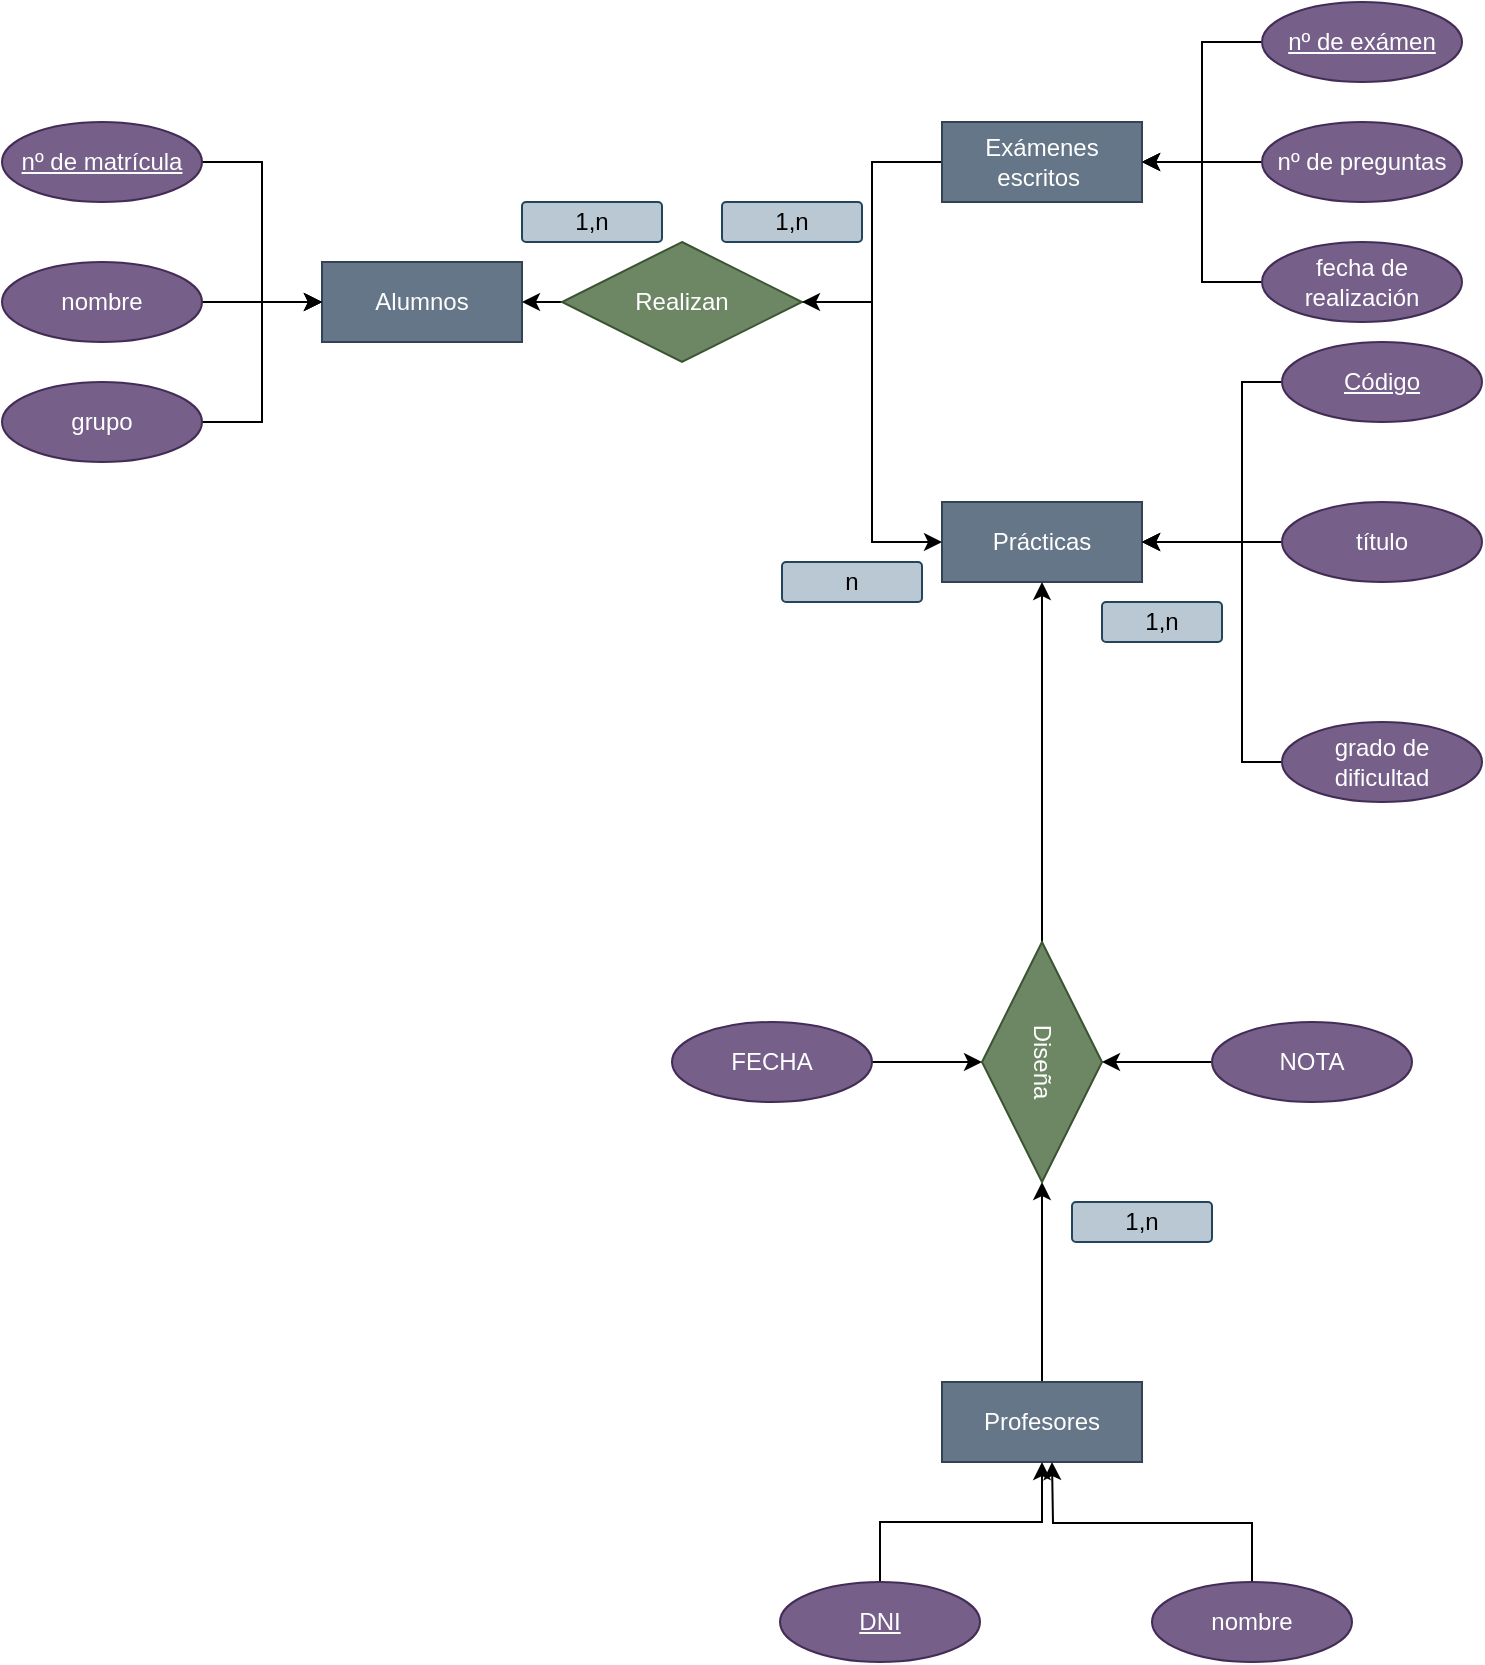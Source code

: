 <mxfile version="24.7.17">
  <diagram id="C5RBs43oDa-KdzZeNtuy" name="Page-1">
    <mxGraphModel dx="1098" dy="988" grid="1" gridSize="10" guides="1" tooltips="1" connect="1" arrows="1" fold="1" page="1" pageScale="1" pageWidth="827" pageHeight="1169" math="0" shadow="0">
      <root>
        <mxCell id="WIyWlLk6GJQsqaUBKTNV-0" />
        <mxCell id="WIyWlLk6GJQsqaUBKTNV-1" parent="WIyWlLk6GJQsqaUBKTNV-0" />
        <mxCell id="_a6ekOjmzoxdAhD_B3SQ-2" value="Alumnos" style="whiteSpace=wrap;html=1;align=center;fillColor=#647687;fontColor=#ffffff;strokeColor=#314354;" parent="WIyWlLk6GJQsqaUBKTNV-1" vertex="1">
          <mxGeometry x="170" y="290" width="100" height="40" as="geometry" />
        </mxCell>
        <mxCell id="_a6ekOjmzoxdAhD_B3SQ-18" style="edgeStyle=orthogonalEdgeStyle;rounded=0;orthogonalLoop=1;jettySize=auto;html=1;exitX=0;exitY=0.5;exitDx=0;exitDy=0;entryX=1;entryY=0.5;entryDx=0;entryDy=0;" parent="WIyWlLk6GJQsqaUBKTNV-1" source="_a6ekOjmzoxdAhD_B3SQ-3" target="_a6ekOjmzoxdAhD_B3SQ-4" edge="1">
          <mxGeometry relative="1" as="geometry" />
        </mxCell>
        <mxCell id="_a6ekOjmzoxdAhD_B3SQ-3" value="nº de exámen" style="ellipse;whiteSpace=wrap;html=1;align=center;fontStyle=4;fillColor=#76608a;fontColor=#ffffff;strokeColor=#432D57;" parent="WIyWlLk6GJQsqaUBKTNV-1" vertex="1">
          <mxGeometry x="640" y="160" width="100" height="40" as="geometry" />
        </mxCell>
        <mxCell id="_a6ekOjmzoxdAhD_B3SQ-22" style="edgeStyle=orthogonalEdgeStyle;rounded=0;orthogonalLoop=1;jettySize=auto;html=1;exitX=0;exitY=0.5;exitDx=0;exitDy=0;entryX=1;entryY=0.5;entryDx=0;entryDy=0;" parent="WIyWlLk6GJQsqaUBKTNV-1" source="_a6ekOjmzoxdAhD_B3SQ-4" target="_a6ekOjmzoxdAhD_B3SQ-21" edge="1">
          <mxGeometry relative="1" as="geometry" />
        </mxCell>
        <mxCell id="_a6ekOjmzoxdAhD_B3SQ-4" value="Exámenes escritos&amp;nbsp;" style="whiteSpace=wrap;html=1;align=center;fillColor=#647687;fontColor=#ffffff;strokeColor=#314354;" parent="WIyWlLk6GJQsqaUBKTNV-1" vertex="1">
          <mxGeometry x="480" y="220" width="100" height="40" as="geometry" />
        </mxCell>
        <mxCell id="_a6ekOjmzoxdAhD_B3SQ-5" value="Prácticas" style="whiteSpace=wrap;html=1;align=center;fillColor=#647687;fontColor=#ffffff;strokeColor=#314354;" parent="WIyWlLk6GJQsqaUBKTNV-1" vertex="1">
          <mxGeometry x="480" y="410" width="100" height="40" as="geometry" />
        </mxCell>
        <mxCell id="_a6ekOjmzoxdAhD_B3SQ-29" style="edgeStyle=orthogonalEdgeStyle;rounded=0;orthogonalLoop=1;jettySize=auto;html=1;exitX=1;exitY=0.5;exitDx=0;exitDy=0;entryX=0;entryY=0.5;entryDx=0;entryDy=0;" parent="WIyWlLk6GJQsqaUBKTNV-1" source="_a6ekOjmzoxdAhD_B3SQ-7" target="_a6ekOjmzoxdAhD_B3SQ-2" edge="1">
          <mxGeometry relative="1" as="geometry" />
        </mxCell>
        <mxCell id="_a6ekOjmzoxdAhD_B3SQ-7" value="nº de matrícula" style="ellipse;whiteSpace=wrap;html=1;align=center;fontStyle=4;fillColor=#76608a;fontColor=#ffffff;strokeColor=#432D57;" parent="WIyWlLk6GJQsqaUBKTNV-1" vertex="1">
          <mxGeometry x="10" y="220" width="100" height="40" as="geometry" />
        </mxCell>
        <mxCell id="_a6ekOjmzoxdAhD_B3SQ-35" style="edgeStyle=orthogonalEdgeStyle;rounded=0;orthogonalLoop=1;jettySize=auto;html=1;exitX=0;exitY=0.5;exitDx=0;exitDy=0;entryX=1;entryY=0.5;entryDx=0;entryDy=0;" parent="WIyWlLk6GJQsqaUBKTNV-1" source="_a6ekOjmzoxdAhD_B3SQ-8" target="_a6ekOjmzoxdAhD_B3SQ-5" edge="1">
          <mxGeometry relative="1" as="geometry">
            <Array as="points">
              <mxPoint x="630" y="350" />
              <mxPoint x="630" y="430" />
            </Array>
          </mxGeometry>
        </mxCell>
        <mxCell id="_a6ekOjmzoxdAhD_B3SQ-8" value="Código" style="ellipse;whiteSpace=wrap;html=1;align=center;fontStyle=4;fillColor=#76608a;fontColor=#ffffff;strokeColor=#432D57;" parent="WIyWlLk6GJQsqaUBKTNV-1" vertex="1">
          <mxGeometry x="650" y="330" width="100" height="40" as="geometry" />
        </mxCell>
        <mxCell id="_a6ekOjmzoxdAhD_B3SQ-59" style="edgeStyle=orthogonalEdgeStyle;rounded=0;orthogonalLoop=1;jettySize=auto;html=1;exitX=1;exitY=0.5;exitDx=0;exitDy=0;entryX=0;entryY=0.5;entryDx=0;entryDy=0;" parent="WIyWlLk6GJQsqaUBKTNV-1" source="_a6ekOjmzoxdAhD_B3SQ-10" target="_a6ekOjmzoxdAhD_B3SQ-2" edge="1">
          <mxGeometry relative="1" as="geometry" />
        </mxCell>
        <mxCell id="_a6ekOjmzoxdAhD_B3SQ-10" value="nombre" style="ellipse;whiteSpace=wrap;html=1;align=center;fillColor=#76608a;fontColor=#ffffff;strokeColor=#432D57;" parent="WIyWlLk6GJQsqaUBKTNV-1" vertex="1">
          <mxGeometry x="10" y="290" width="100" height="40" as="geometry" />
        </mxCell>
        <mxCell id="_a6ekOjmzoxdAhD_B3SQ-28" style="edgeStyle=orthogonalEdgeStyle;rounded=0;orthogonalLoop=1;jettySize=auto;html=1;exitX=1;exitY=0.5;exitDx=0;exitDy=0;entryX=0;entryY=0.5;entryDx=0;entryDy=0;" parent="WIyWlLk6GJQsqaUBKTNV-1" source="_a6ekOjmzoxdAhD_B3SQ-11" target="_a6ekOjmzoxdAhD_B3SQ-2" edge="1">
          <mxGeometry relative="1" as="geometry" />
        </mxCell>
        <mxCell id="_a6ekOjmzoxdAhD_B3SQ-11" value="grupo" style="ellipse;whiteSpace=wrap;html=1;align=center;fillColor=#76608a;fontColor=#ffffff;strokeColor=#432D57;" parent="WIyWlLk6GJQsqaUBKTNV-1" vertex="1">
          <mxGeometry x="10" y="350" width="100" height="40" as="geometry" />
        </mxCell>
        <mxCell id="_a6ekOjmzoxdAhD_B3SQ-19" style="edgeStyle=orthogonalEdgeStyle;rounded=0;orthogonalLoop=1;jettySize=auto;html=1;exitX=0;exitY=0.5;exitDx=0;exitDy=0;entryX=1;entryY=0.5;entryDx=0;entryDy=0;" parent="WIyWlLk6GJQsqaUBKTNV-1" source="_a6ekOjmzoxdAhD_B3SQ-12" target="_a6ekOjmzoxdAhD_B3SQ-4" edge="1">
          <mxGeometry relative="1" as="geometry" />
        </mxCell>
        <mxCell id="_a6ekOjmzoxdAhD_B3SQ-12" value="nº de preguntas&lt;span style=&quot;color: rgba(0, 0, 0, 0); font-family: monospace; font-size: 0px; text-align: start; text-wrap: nowrap;&quot;&gt;%3CmxGraphModel%3E%3Croot%3E%3CmxCell%20id%3D%220%22%2F%3E%3CmxCell%20id%3D%221%22%20parent%3D%220%22%2F%3E%3CmxCell%20id%3D%222%22%20value%3D%22c%26lt%3Bspan%20style%3D%26quot%3Bcolor%3A%20rgba(0%2C%200%2C%200%2C%200)%3B%20font-family%3A%20monospace%3B%20font-size%3A%200px%3B%20text-align%3A%20start%3B%20text-wrap%3A%20nowrap%3B%26quot%3B%26gt%3B%253CmxGraphModel%253E%253Croot%253E%253CmxCell%2520id%253D%25220%2522%252F%253E%253CmxCell%2520id%253D%25221%2522%2520parent%253D%25220%2522%252F%253E%253CmxCell%2520id%253D%25222%2522%2520value%253D%2522Attribute%2522%2520style%253D%2522ellipse%253BwhiteSpace%253Dwrap%253Bhtml%253D1%253Balign%253Dcenter%253BfontStyle%253D4%253B%2522%2520vertex%253D%25221%2522%2520parent%253D%25221%2522%253E%253CmxGeometry%2520x%253D%2522280%2522%2520y%253D%252280%2522%2520width%253D%2522100%2522%2520height%253D%252240%2522%2520as%253D%2522geometry%2522%252F%253E%253C%252FmxCell%253E%253C%252Froot%253E%253C%252FmxGraphModel%253%26lt%3B%2Fspan%26gt%3B%22%20style%3D%22ellipse%3BwhiteSpace%3Dwrap%3Bhtml%3D1%3Balign%3Dcenter%3B%22%20vertex%3D%221%22%20parent%3D%221%22%3E%3CmxGeometry%20x%3D%2240%22%20y%3D%22140%22%20width%3D%22100%22%20height%3D%2240%22%20as%3D%22geometry%22%2F%3E%3C%2FmxCell%3E%3C%2Froot%3E%3C%2FmxGraphModel%3E&lt;/span&gt;" style="ellipse;whiteSpace=wrap;html=1;align=center;fillColor=#76608a;fontColor=#ffffff;strokeColor=#432D57;" parent="WIyWlLk6GJQsqaUBKTNV-1" vertex="1">
          <mxGeometry x="640" y="220" width="100" height="40" as="geometry" />
        </mxCell>
        <mxCell id="_a6ekOjmzoxdAhD_B3SQ-20" style="edgeStyle=orthogonalEdgeStyle;rounded=0;orthogonalLoop=1;jettySize=auto;html=1;exitX=0;exitY=0.5;exitDx=0;exitDy=0;entryX=1;entryY=0.5;entryDx=0;entryDy=0;" parent="WIyWlLk6GJQsqaUBKTNV-1" source="_a6ekOjmzoxdAhD_B3SQ-17" target="_a6ekOjmzoxdAhD_B3SQ-4" edge="1">
          <mxGeometry relative="1" as="geometry" />
        </mxCell>
        <mxCell id="_a6ekOjmzoxdAhD_B3SQ-17" value="fecha de realización" style="ellipse;whiteSpace=wrap;html=1;align=center;fillColor=#76608a;fontColor=#ffffff;strokeColor=#432D57;" parent="WIyWlLk6GJQsqaUBKTNV-1" vertex="1">
          <mxGeometry x="640" y="280" width="100" height="40" as="geometry" />
        </mxCell>
        <mxCell id="_a6ekOjmzoxdAhD_B3SQ-25" style="edgeStyle=orthogonalEdgeStyle;rounded=0;orthogonalLoop=1;jettySize=auto;html=1;exitX=1;exitY=0.5;exitDx=0;exitDy=0;entryX=0;entryY=0.5;entryDx=0;entryDy=0;" parent="WIyWlLk6GJQsqaUBKTNV-1" source="_a6ekOjmzoxdAhD_B3SQ-21" target="_a6ekOjmzoxdAhD_B3SQ-5" edge="1">
          <mxGeometry relative="1" as="geometry" />
        </mxCell>
        <mxCell id="_a6ekOjmzoxdAhD_B3SQ-26" style="edgeStyle=orthogonalEdgeStyle;rounded=0;orthogonalLoop=1;jettySize=auto;html=1;exitX=0;exitY=0.5;exitDx=0;exitDy=0;entryX=1;entryY=0.5;entryDx=0;entryDy=0;" parent="WIyWlLk6GJQsqaUBKTNV-1" source="_a6ekOjmzoxdAhD_B3SQ-21" target="_a6ekOjmzoxdAhD_B3SQ-2" edge="1">
          <mxGeometry relative="1" as="geometry" />
        </mxCell>
        <mxCell id="_a6ekOjmzoxdAhD_B3SQ-21" value="Realizan" style="shape=rhombus;perimeter=rhombusPerimeter;whiteSpace=wrap;html=1;align=center;fillColor=#6d8764;fontColor=#ffffff;strokeColor=#3A5431;" parent="WIyWlLk6GJQsqaUBKTNV-1" vertex="1">
          <mxGeometry x="290" y="280" width="120" height="60" as="geometry" />
        </mxCell>
        <mxCell id="_a6ekOjmzoxdAhD_B3SQ-62" style="edgeStyle=orthogonalEdgeStyle;rounded=0;orthogonalLoop=1;jettySize=auto;html=1;exitX=0.5;exitY=0;exitDx=0;exitDy=0;entryX=1;entryY=0.5;entryDx=0;entryDy=0;" parent="WIyWlLk6GJQsqaUBKTNV-1" source="_a6ekOjmzoxdAhD_B3SQ-30" target="_a6ekOjmzoxdAhD_B3SQ-40" edge="1">
          <mxGeometry relative="1" as="geometry" />
        </mxCell>
        <mxCell id="_a6ekOjmzoxdAhD_B3SQ-30" value="Profesores" style="whiteSpace=wrap;html=1;align=center;fillColor=#647687;fontColor=#ffffff;strokeColor=#314354;" parent="WIyWlLk6GJQsqaUBKTNV-1" vertex="1">
          <mxGeometry x="480" y="850" width="100" height="40" as="geometry" />
        </mxCell>
        <mxCell id="_a6ekOjmzoxdAhD_B3SQ-37" style="edgeStyle=orthogonalEdgeStyle;rounded=0;orthogonalLoop=1;jettySize=auto;html=1;exitX=0;exitY=0.5;exitDx=0;exitDy=0;entryX=1;entryY=0.5;entryDx=0;entryDy=0;" parent="WIyWlLk6GJQsqaUBKTNV-1" source="_a6ekOjmzoxdAhD_B3SQ-32" target="_a6ekOjmzoxdAhD_B3SQ-5" edge="1">
          <mxGeometry relative="1" as="geometry">
            <Array as="points">
              <mxPoint x="630" y="540" />
              <mxPoint x="630" y="430" />
            </Array>
          </mxGeometry>
        </mxCell>
        <mxCell id="_a6ekOjmzoxdAhD_B3SQ-32" value="grado de dificultad" style="ellipse;whiteSpace=wrap;html=1;align=center;fillColor=#76608a;fontColor=#ffffff;strokeColor=#432D57;" parent="WIyWlLk6GJQsqaUBKTNV-1" vertex="1">
          <mxGeometry x="650" y="520" width="100" height="40" as="geometry" />
        </mxCell>
        <mxCell id="_a6ekOjmzoxdAhD_B3SQ-39" style="edgeStyle=orthogonalEdgeStyle;rounded=0;orthogonalLoop=1;jettySize=auto;html=1;exitX=0;exitY=0.5;exitDx=0;exitDy=0;entryX=1;entryY=0.5;entryDx=0;entryDy=0;" parent="WIyWlLk6GJQsqaUBKTNV-1" source="_a6ekOjmzoxdAhD_B3SQ-33" target="_a6ekOjmzoxdAhD_B3SQ-5" edge="1">
          <mxGeometry relative="1" as="geometry">
            <Array as="points">
              <mxPoint x="630" y="430" />
              <mxPoint x="630" y="430" />
            </Array>
          </mxGeometry>
        </mxCell>
        <mxCell id="_a6ekOjmzoxdAhD_B3SQ-33" value="título" style="ellipse;whiteSpace=wrap;html=1;align=center;fillColor=#76608a;fontColor=#ffffff;strokeColor=#432D57;" parent="WIyWlLk6GJQsqaUBKTNV-1" vertex="1">
          <mxGeometry x="650" y="410" width="100" height="40" as="geometry" />
        </mxCell>
        <mxCell id="_a6ekOjmzoxdAhD_B3SQ-42" style="edgeStyle=orthogonalEdgeStyle;rounded=0;orthogonalLoop=1;jettySize=auto;html=1;exitX=0;exitY=0.5;exitDx=0;exitDy=0;entryX=0.5;entryY=1;entryDx=0;entryDy=0;" parent="WIyWlLk6GJQsqaUBKTNV-1" source="_a6ekOjmzoxdAhD_B3SQ-40" target="_a6ekOjmzoxdAhD_B3SQ-5" edge="1">
          <mxGeometry relative="1" as="geometry" />
        </mxCell>
        <mxCell id="_a6ekOjmzoxdAhD_B3SQ-40" value="Diseña" style="shape=rhombus;perimeter=rhombusPerimeter;whiteSpace=wrap;html=1;align=center;rotation=90;fillColor=#6d8764;fontColor=#ffffff;strokeColor=#3A5431;" parent="WIyWlLk6GJQsqaUBKTNV-1" vertex="1">
          <mxGeometry x="470" y="660" width="120" height="60" as="geometry" />
        </mxCell>
        <mxCell id="_a6ekOjmzoxdAhD_B3SQ-47" style="edgeStyle=orthogonalEdgeStyle;rounded=0;orthogonalLoop=1;jettySize=auto;html=1;exitX=0.5;exitY=0;exitDx=0;exitDy=0;" parent="WIyWlLk6GJQsqaUBKTNV-1" source="_a6ekOjmzoxdAhD_B3SQ-44" edge="1">
          <mxGeometry relative="1" as="geometry">
            <mxPoint x="535" y="890" as="targetPoint" />
          </mxGeometry>
        </mxCell>
        <mxCell id="_a6ekOjmzoxdAhD_B3SQ-44" value="nombre" style="ellipse;whiteSpace=wrap;html=1;align=center;fillColor=#76608a;fontColor=#ffffff;strokeColor=#432D57;" parent="WIyWlLk6GJQsqaUBKTNV-1" vertex="1">
          <mxGeometry x="585" y="950" width="100" height="40" as="geometry" />
        </mxCell>
        <mxCell id="_a6ekOjmzoxdAhD_B3SQ-49" style="edgeStyle=orthogonalEdgeStyle;rounded=0;orthogonalLoop=1;jettySize=auto;html=1;exitX=0.5;exitY=0;exitDx=0;exitDy=0;entryX=0.5;entryY=1;entryDx=0;entryDy=0;" parent="WIyWlLk6GJQsqaUBKTNV-1" source="_a6ekOjmzoxdAhD_B3SQ-48" target="_a6ekOjmzoxdAhD_B3SQ-30" edge="1">
          <mxGeometry relative="1" as="geometry" />
        </mxCell>
        <mxCell id="_a6ekOjmzoxdAhD_B3SQ-48" value="DNI" style="ellipse;whiteSpace=wrap;html=1;align=center;fontStyle=4;fillColor=#76608a;fontColor=#ffffff;strokeColor=#432D57;" parent="WIyWlLk6GJQsqaUBKTNV-1" vertex="1">
          <mxGeometry x="399" y="950" width="100" height="40" as="geometry" />
        </mxCell>
        <mxCell id="_a6ekOjmzoxdAhD_B3SQ-61" style="edgeStyle=orthogonalEdgeStyle;rounded=0;orthogonalLoop=1;jettySize=auto;html=1;exitX=1;exitY=0.5;exitDx=0;exitDy=0;entryX=0.5;entryY=1;entryDx=0;entryDy=0;" parent="WIyWlLk6GJQsqaUBKTNV-1" source="_a6ekOjmzoxdAhD_B3SQ-50" target="_a6ekOjmzoxdAhD_B3SQ-40" edge="1">
          <mxGeometry relative="1" as="geometry" />
        </mxCell>
        <mxCell id="_a6ekOjmzoxdAhD_B3SQ-50" value="FECHA" style="ellipse;whiteSpace=wrap;html=1;align=center;fillColor=#76608a;fontColor=#ffffff;strokeColor=#432D57;" parent="WIyWlLk6GJQsqaUBKTNV-1" vertex="1">
          <mxGeometry x="345" y="670" width="100" height="40" as="geometry" />
        </mxCell>
        <mxCell id="_a6ekOjmzoxdAhD_B3SQ-52" value="1,n" style="rounded=1;arcSize=10;whiteSpace=wrap;html=1;align=center;fillColor=#bac8d3;strokeColor=#23445d;" parent="WIyWlLk6GJQsqaUBKTNV-1" vertex="1">
          <mxGeometry x="370" y="260" width="70" height="20" as="geometry" />
        </mxCell>
        <mxCell id="_a6ekOjmzoxdAhD_B3SQ-53" value="1,n" style="rounded=1;arcSize=10;whiteSpace=wrap;html=1;align=center;fillColor=#bac8d3;strokeColor=#23445d;" parent="WIyWlLk6GJQsqaUBKTNV-1" vertex="1">
          <mxGeometry x="545" y="760" width="70" height="20" as="geometry" />
        </mxCell>
        <mxCell id="_a6ekOjmzoxdAhD_B3SQ-54" value="n" style="rounded=1;arcSize=10;whiteSpace=wrap;html=1;align=center;fillColor=#bac8d3;strokeColor=#23445d;" parent="WIyWlLk6GJQsqaUBKTNV-1" vertex="1">
          <mxGeometry x="400" y="440" width="70" height="20" as="geometry" />
        </mxCell>
        <mxCell id="_a6ekOjmzoxdAhD_B3SQ-55" value="1,n" style="rounded=1;arcSize=10;whiteSpace=wrap;html=1;align=center;fillColor=#bac8d3;strokeColor=#23445d;" parent="WIyWlLk6GJQsqaUBKTNV-1" vertex="1">
          <mxGeometry x="270" y="260" width="70" height="20" as="geometry" />
        </mxCell>
        <mxCell id="_a6ekOjmzoxdAhD_B3SQ-56" value="1,n" style="rounded=1;arcSize=10;whiteSpace=wrap;html=1;align=center;fillColor=#bac8d3;strokeColor=#23445d;" parent="WIyWlLk6GJQsqaUBKTNV-1" vertex="1">
          <mxGeometry x="560" y="460" width="60" height="20" as="geometry" />
        </mxCell>
        <mxCell id="_a6ekOjmzoxdAhD_B3SQ-60" style="edgeStyle=orthogonalEdgeStyle;rounded=0;orthogonalLoop=1;jettySize=auto;html=1;exitX=0;exitY=0.5;exitDx=0;exitDy=0;entryX=0.5;entryY=0;entryDx=0;entryDy=0;" parent="WIyWlLk6GJQsqaUBKTNV-1" source="_a6ekOjmzoxdAhD_B3SQ-57" target="_a6ekOjmzoxdAhD_B3SQ-40" edge="1">
          <mxGeometry relative="1" as="geometry" />
        </mxCell>
        <mxCell id="_a6ekOjmzoxdAhD_B3SQ-57" value="NOTA" style="ellipse;whiteSpace=wrap;html=1;align=center;fillColor=#76608a;fontColor=#ffffff;strokeColor=#432D57;" parent="WIyWlLk6GJQsqaUBKTNV-1" vertex="1">
          <mxGeometry x="615" y="670" width="100" height="40" as="geometry" />
        </mxCell>
      </root>
    </mxGraphModel>
  </diagram>
</mxfile>
